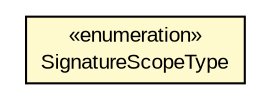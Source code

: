 #!/usr/local/bin/dot
#
# Class diagram 
# Generated by UMLGraph version R5_6-24-gf6e263 (http://www.umlgraph.org/)
#

digraph G {
	edge [fontname="arial",fontsize=10,labelfontname="arial",labelfontsize=10];
	node [fontname="arial",fontsize=10,shape=plaintext];
	nodesep=0.25;
	ranksep=0.5;
	// eu.europa.esig.dss.validation.SignatureScopeType
	c647855 [label=<<table title="eu.europa.esig.dss.validation.SignatureScopeType" border="0" cellborder="1" cellspacing="0" cellpadding="2" port="p" bgcolor="lemonChiffon" href="./SignatureScopeType.html">
		<tr><td><table border="0" cellspacing="0" cellpadding="1">
<tr><td align="center" balign="center"> &#171;enumeration&#187; </td></tr>
<tr><td align="center" balign="center"> SignatureScopeType </td></tr>
		</table></td></tr>
		</table>>, URL="./SignatureScopeType.html", fontname="arial", fontcolor="black", fontsize=10.0];
}

